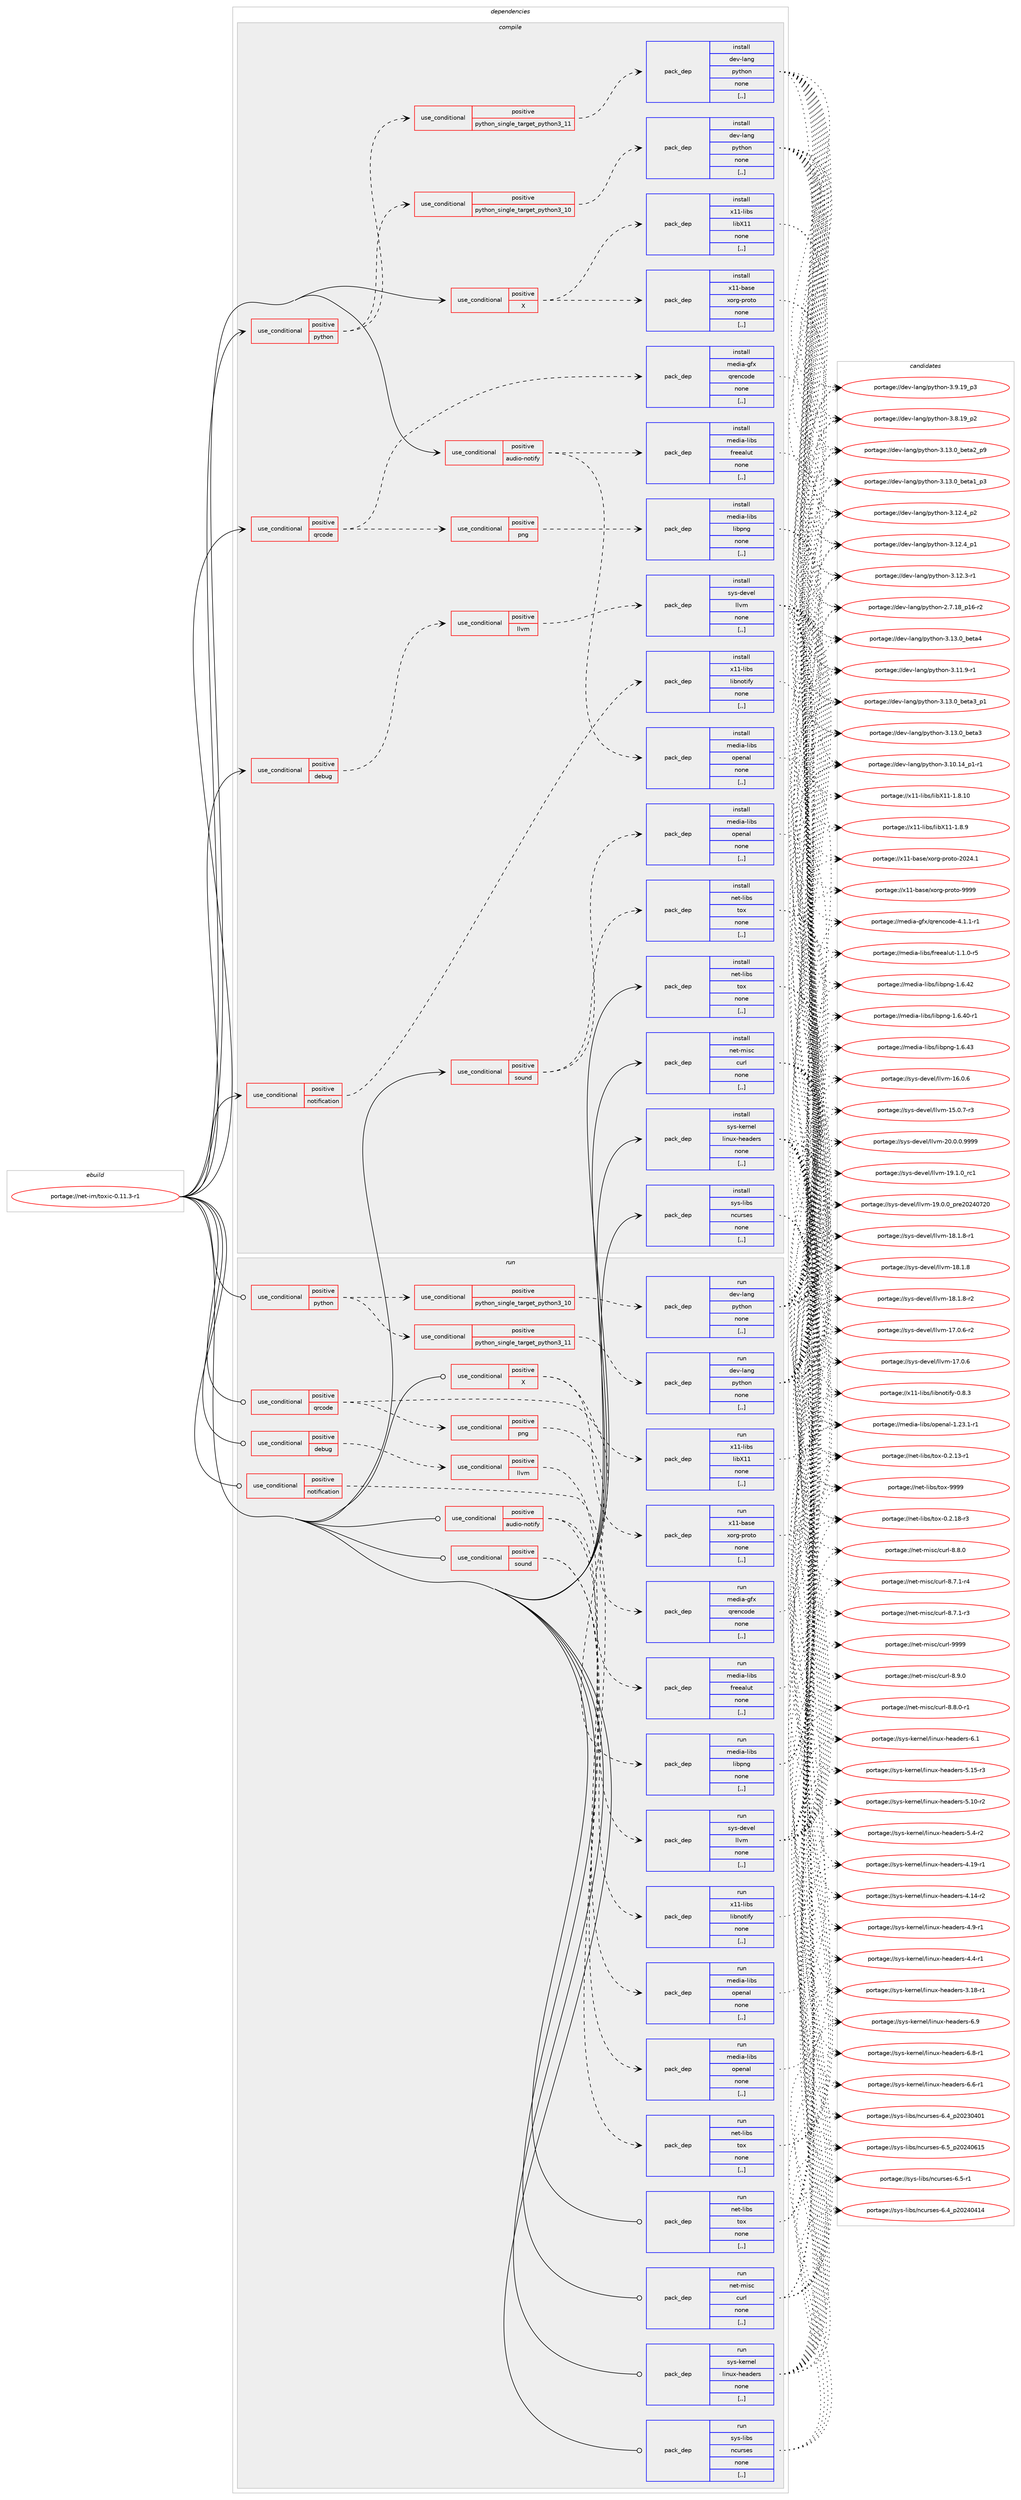 digraph prolog {

# *************
# Graph options
# *************

newrank=true;
concentrate=true;
compound=true;
graph [rankdir=LR,fontname=Helvetica,fontsize=10,ranksep=1.5];#, ranksep=2.5, nodesep=0.2];
edge  [arrowhead=vee];
node  [fontname=Helvetica,fontsize=10];

# **********
# The ebuild
# **********

subgraph cluster_leftcol {
color=gray;
label=<<i>ebuild</i>>;
id [label="portage://net-im/toxic-0.11.3-r1", color=red, width=4, href="../net-im/toxic-0.11.3-r1.svg"];
}

# ****************
# The dependencies
# ****************

subgraph cluster_midcol {
color=gray;
label=<<i>dependencies</i>>;
subgraph cluster_compile {
fillcolor="#eeeeee";
style=filled;
label=<<i>compile</i>>;
subgraph cond92092 {
dependency354361 [label=<<TABLE BORDER="0" CELLBORDER="1" CELLSPACING="0" CELLPADDING="4"><TR><TD ROWSPAN="3" CELLPADDING="10">use_conditional</TD></TR><TR><TD>positive</TD></TR><TR><TD>X</TD></TR></TABLE>>, shape=none, color=red];
subgraph pack259656 {
dependency354362 [label=<<TABLE BORDER="0" CELLBORDER="1" CELLSPACING="0" CELLPADDING="4" WIDTH="220"><TR><TD ROWSPAN="6" CELLPADDING="30">pack_dep</TD></TR><TR><TD WIDTH="110">install</TD></TR><TR><TD>x11-base</TD></TR><TR><TD>xorg-proto</TD></TR><TR><TD>none</TD></TR><TR><TD>[,,]</TD></TR></TABLE>>, shape=none, color=blue];
}
dependency354361:e -> dependency354362:w [weight=20,style="dashed",arrowhead="vee"];
subgraph pack259657 {
dependency354363 [label=<<TABLE BORDER="0" CELLBORDER="1" CELLSPACING="0" CELLPADDING="4" WIDTH="220"><TR><TD ROWSPAN="6" CELLPADDING="30">pack_dep</TD></TR><TR><TD WIDTH="110">install</TD></TR><TR><TD>x11-libs</TD></TR><TR><TD>libX11</TD></TR><TR><TD>none</TD></TR><TR><TD>[,,]</TD></TR></TABLE>>, shape=none, color=blue];
}
dependency354361:e -> dependency354363:w [weight=20,style="dashed",arrowhead="vee"];
}
id:e -> dependency354361:w [weight=20,style="solid",arrowhead="vee"];
subgraph cond92093 {
dependency354364 [label=<<TABLE BORDER="0" CELLBORDER="1" CELLSPACING="0" CELLPADDING="4"><TR><TD ROWSPAN="3" CELLPADDING="10">use_conditional</TD></TR><TR><TD>positive</TD></TR><TR><TD>audio-notify</TD></TR></TABLE>>, shape=none, color=red];
subgraph pack259658 {
dependency354365 [label=<<TABLE BORDER="0" CELLBORDER="1" CELLSPACING="0" CELLPADDING="4" WIDTH="220"><TR><TD ROWSPAN="6" CELLPADDING="30">pack_dep</TD></TR><TR><TD WIDTH="110">install</TD></TR><TR><TD>media-libs</TD></TR><TR><TD>freealut</TD></TR><TR><TD>none</TD></TR><TR><TD>[,,]</TD></TR></TABLE>>, shape=none, color=blue];
}
dependency354364:e -> dependency354365:w [weight=20,style="dashed",arrowhead="vee"];
subgraph pack259659 {
dependency354366 [label=<<TABLE BORDER="0" CELLBORDER="1" CELLSPACING="0" CELLPADDING="4" WIDTH="220"><TR><TD ROWSPAN="6" CELLPADDING="30">pack_dep</TD></TR><TR><TD WIDTH="110">install</TD></TR><TR><TD>media-libs</TD></TR><TR><TD>openal</TD></TR><TR><TD>none</TD></TR><TR><TD>[,,]</TD></TR></TABLE>>, shape=none, color=blue];
}
dependency354364:e -> dependency354366:w [weight=20,style="dashed",arrowhead="vee"];
}
id:e -> dependency354364:w [weight=20,style="solid",arrowhead="vee"];
subgraph cond92094 {
dependency354367 [label=<<TABLE BORDER="0" CELLBORDER="1" CELLSPACING="0" CELLPADDING="4"><TR><TD ROWSPAN="3" CELLPADDING="10">use_conditional</TD></TR><TR><TD>positive</TD></TR><TR><TD>debug</TD></TR></TABLE>>, shape=none, color=red];
subgraph cond92095 {
dependency354368 [label=<<TABLE BORDER="0" CELLBORDER="1" CELLSPACING="0" CELLPADDING="4"><TR><TD ROWSPAN="3" CELLPADDING="10">use_conditional</TD></TR><TR><TD>positive</TD></TR><TR><TD>llvm</TD></TR></TABLE>>, shape=none, color=red];
subgraph pack259660 {
dependency354369 [label=<<TABLE BORDER="0" CELLBORDER="1" CELLSPACING="0" CELLPADDING="4" WIDTH="220"><TR><TD ROWSPAN="6" CELLPADDING="30">pack_dep</TD></TR><TR><TD WIDTH="110">install</TD></TR><TR><TD>sys-devel</TD></TR><TR><TD>llvm</TD></TR><TR><TD>none</TD></TR><TR><TD>[,,]</TD></TR></TABLE>>, shape=none, color=blue];
}
dependency354368:e -> dependency354369:w [weight=20,style="dashed",arrowhead="vee"];
}
dependency354367:e -> dependency354368:w [weight=20,style="dashed",arrowhead="vee"];
}
id:e -> dependency354367:w [weight=20,style="solid",arrowhead="vee"];
subgraph cond92096 {
dependency354370 [label=<<TABLE BORDER="0" CELLBORDER="1" CELLSPACING="0" CELLPADDING="4"><TR><TD ROWSPAN="3" CELLPADDING="10">use_conditional</TD></TR><TR><TD>positive</TD></TR><TR><TD>notification</TD></TR></TABLE>>, shape=none, color=red];
subgraph pack259661 {
dependency354371 [label=<<TABLE BORDER="0" CELLBORDER="1" CELLSPACING="0" CELLPADDING="4" WIDTH="220"><TR><TD ROWSPAN="6" CELLPADDING="30">pack_dep</TD></TR><TR><TD WIDTH="110">install</TD></TR><TR><TD>x11-libs</TD></TR><TR><TD>libnotify</TD></TR><TR><TD>none</TD></TR><TR><TD>[,,]</TD></TR></TABLE>>, shape=none, color=blue];
}
dependency354370:e -> dependency354371:w [weight=20,style="dashed",arrowhead="vee"];
}
id:e -> dependency354370:w [weight=20,style="solid",arrowhead="vee"];
subgraph cond92097 {
dependency354372 [label=<<TABLE BORDER="0" CELLBORDER="1" CELLSPACING="0" CELLPADDING="4"><TR><TD ROWSPAN="3" CELLPADDING="10">use_conditional</TD></TR><TR><TD>positive</TD></TR><TR><TD>python</TD></TR></TABLE>>, shape=none, color=red];
subgraph cond92098 {
dependency354373 [label=<<TABLE BORDER="0" CELLBORDER="1" CELLSPACING="0" CELLPADDING="4"><TR><TD ROWSPAN="3" CELLPADDING="10">use_conditional</TD></TR><TR><TD>positive</TD></TR><TR><TD>python_single_target_python3_10</TD></TR></TABLE>>, shape=none, color=red];
subgraph pack259662 {
dependency354374 [label=<<TABLE BORDER="0" CELLBORDER="1" CELLSPACING="0" CELLPADDING="4" WIDTH="220"><TR><TD ROWSPAN="6" CELLPADDING="30">pack_dep</TD></TR><TR><TD WIDTH="110">install</TD></TR><TR><TD>dev-lang</TD></TR><TR><TD>python</TD></TR><TR><TD>none</TD></TR><TR><TD>[,,]</TD></TR></TABLE>>, shape=none, color=blue];
}
dependency354373:e -> dependency354374:w [weight=20,style="dashed",arrowhead="vee"];
}
dependency354372:e -> dependency354373:w [weight=20,style="dashed",arrowhead="vee"];
subgraph cond92099 {
dependency354375 [label=<<TABLE BORDER="0" CELLBORDER="1" CELLSPACING="0" CELLPADDING="4"><TR><TD ROWSPAN="3" CELLPADDING="10">use_conditional</TD></TR><TR><TD>positive</TD></TR><TR><TD>python_single_target_python3_11</TD></TR></TABLE>>, shape=none, color=red];
subgraph pack259663 {
dependency354376 [label=<<TABLE BORDER="0" CELLBORDER="1" CELLSPACING="0" CELLPADDING="4" WIDTH="220"><TR><TD ROWSPAN="6" CELLPADDING="30">pack_dep</TD></TR><TR><TD WIDTH="110">install</TD></TR><TR><TD>dev-lang</TD></TR><TR><TD>python</TD></TR><TR><TD>none</TD></TR><TR><TD>[,,]</TD></TR></TABLE>>, shape=none, color=blue];
}
dependency354375:e -> dependency354376:w [weight=20,style="dashed",arrowhead="vee"];
}
dependency354372:e -> dependency354375:w [weight=20,style="dashed",arrowhead="vee"];
}
id:e -> dependency354372:w [weight=20,style="solid",arrowhead="vee"];
subgraph cond92100 {
dependency354377 [label=<<TABLE BORDER="0" CELLBORDER="1" CELLSPACING="0" CELLPADDING="4"><TR><TD ROWSPAN="3" CELLPADDING="10">use_conditional</TD></TR><TR><TD>positive</TD></TR><TR><TD>qrcode</TD></TR></TABLE>>, shape=none, color=red];
subgraph pack259664 {
dependency354378 [label=<<TABLE BORDER="0" CELLBORDER="1" CELLSPACING="0" CELLPADDING="4" WIDTH="220"><TR><TD ROWSPAN="6" CELLPADDING="30">pack_dep</TD></TR><TR><TD WIDTH="110">install</TD></TR><TR><TD>media-gfx</TD></TR><TR><TD>qrencode</TD></TR><TR><TD>none</TD></TR><TR><TD>[,,]</TD></TR></TABLE>>, shape=none, color=blue];
}
dependency354377:e -> dependency354378:w [weight=20,style="dashed",arrowhead="vee"];
subgraph cond92101 {
dependency354379 [label=<<TABLE BORDER="0" CELLBORDER="1" CELLSPACING="0" CELLPADDING="4"><TR><TD ROWSPAN="3" CELLPADDING="10">use_conditional</TD></TR><TR><TD>positive</TD></TR><TR><TD>png</TD></TR></TABLE>>, shape=none, color=red];
subgraph pack259665 {
dependency354380 [label=<<TABLE BORDER="0" CELLBORDER="1" CELLSPACING="0" CELLPADDING="4" WIDTH="220"><TR><TD ROWSPAN="6" CELLPADDING="30">pack_dep</TD></TR><TR><TD WIDTH="110">install</TD></TR><TR><TD>media-libs</TD></TR><TR><TD>libpng</TD></TR><TR><TD>none</TD></TR><TR><TD>[,,]</TD></TR></TABLE>>, shape=none, color=blue];
}
dependency354379:e -> dependency354380:w [weight=20,style="dashed",arrowhead="vee"];
}
dependency354377:e -> dependency354379:w [weight=20,style="dashed",arrowhead="vee"];
}
id:e -> dependency354377:w [weight=20,style="solid",arrowhead="vee"];
subgraph cond92102 {
dependency354381 [label=<<TABLE BORDER="0" CELLBORDER="1" CELLSPACING="0" CELLPADDING="4"><TR><TD ROWSPAN="3" CELLPADDING="10">use_conditional</TD></TR><TR><TD>positive</TD></TR><TR><TD>sound</TD></TR></TABLE>>, shape=none, color=red];
subgraph pack259666 {
dependency354382 [label=<<TABLE BORDER="0" CELLBORDER="1" CELLSPACING="0" CELLPADDING="4" WIDTH="220"><TR><TD ROWSPAN="6" CELLPADDING="30">pack_dep</TD></TR><TR><TD WIDTH="110">install</TD></TR><TR><TD>media-libs</TD></TR><TR><TD>openal</TD></TR><TR><TD>none</TD></TR><TR><TD>[,,]</TD></TR></TABLE>>, shape=none, color=blue];
}
dependency354381:e -> dependency354382:w [weight=20,style="dashed",arrowhead="vee"];
subgraph pack259667 {
dependency354383 [label=<<TABLE BORDER="0" CELLBORDER="1" CELLSPACING="0" CELLPADDING="4" WIDTH="220"><TR><TD ROWSPAN="6" CELLPADDING="30">pack_dep</TD></TR><TR><TD WIDTH="110">install</TD></TR><TR><TD>net-libs</TD></TR><TR><TD>tox</TD></TR><TR><TD>none</TD></TR><TR><TD>[,,]</TD></TR></TABLE>>, shape=none, color=blue];
}
dependency354381:e -> dependency354383:w [weight=20,style="dashed",arrowhead="vee"];
}
id:e -> dependency354381:w [weight=20,style="solid",arrowhead="vee"];
subgraph pack259668 {
dependency354384 [label=<<TABLE BORDER="0" CELLBORDER="1" CELLSPACING="0" CELLPADDING="4" WIDTH="220"><TR><TD ROWSPAN="6" CELLPADDING="30">pack_dep</TD></TR><TR><TD WIDTH="110">install</TD></TR><TR><TD>net-libs</TD></TR><TR><TD>tox</TD></TR><TR><TD>none</TD></TR><TR><TD>[,,]</TD></TR></TABLE>>, shape=none, color=blue];
}
id:e -> dependency354384:w [weight=20,style="solid",arrowhead="vee"];
subgraph pack259669 {
dependency354385 [label=<<TABLE BORDER="0" CELLBORDER="1" CELLSPACING="0" CELLPADDING="4" WIDTH="220"><TR><TD ROWSPAN="6" CELLPADDING="30">pack_dep</TD></TR><TR><TD WIDTH="110">install</TD></TR><TR><TD>net-misc</TD></TR><TR><TD>curl</TD></TR><TR><TD>none</TD></TR><TR><TD>[,,]</TD></TR></TABLE>>, shape=none, color=blue];
}
id:e -> dependency354385:w [weight=20,style="solid",arrowhead="vee"];
subgraph pack259670 {
dependency354386 [label=<<TABLE BORDER="0" CELLBORDER="1" CELLSPACING="0" CELLPADDING="4" WIDTH="220"><TR><TD ROWSPAN="6" CELLPADDING="30">pack_dep</TD></TR><TR><TD WIDTH="110">install</TD></TR><TR><TD>sys-kernel</TD></TR><TR><TD>linux-headers</TD></TR><TR><TD>none</TD></TR><TR><TD>[,,]</TD></TR></TABLE>>, shape=none, color=blue];
}
id:e -> dependency354386:w [weight=20,style="solid",arrowhead="vee"];
subgraph pack259671 {
dependency354387 [label=<<TABLE BORDER="0" CELLBORDER="1" CELLSPACING="0" CELLPADDING="4" WIDTH="220"><TR><TD ROWSPAN="6" CELLPADDING="30">pack_dep</TD></TR><TR><TD WIDTH="110">install</TD></TR><TR><TD>sys-libs</TD></TR><TR><TD>ncurses</TD></TR><TR><TD>none</TD></TR><TR><TD>[,,]</TD></TR></TABLE>>, shape=none, color=blue];
}
id:e -> dependency354387:w [weight=20,style="solid",arrowhead="vee"];
}
subgraph cluster_compileandrun {
fillcolor="#eeeeee";
style=filled;
label=<<i>compile and run</i>>;
}
subgraph cluster_run {
fillcolor="#eeeeee";
style=filled;
label=<<i>run</i>>;
subgraph cond92103 {
dependency354388 [label=<<TABLE BORDER="0" CELLBORDER="1" CELLSPACING="0" CELLPADDING="4"><TR><TD ROWSPAN="3" CELLPADDING="10">use_conditional</TD></TR><TR><TD>positive</TD></TR><TR><TD>X</TD></TR></TABLE>>, shape=none, color=red];
subgraph pack259672 {
dependency354389 [label=<<TABLE BORDER="0" CELLBORDER="1" CELLSPACING="0" CELLPADDING="4" WIDTH="220"><TR><TD ROWSPAN="6" CELLPADDING="30">pack_dep</TD></TR><TR><TD WIDTH="110">run</TD></TR><TR><TD>x11-base</TD></TR><TR><TD>xorg-proto</TD></TR><TR><TD>none</TD></TR><TR><TD>[,,]</TD></TR></TABLE>>, shape=none, color=blue];
}
dependency354388:e -> dependency354389:w [weight=20,style="dashed",arrowhead="vee"];
subgraph pack259673 {
dependency354390 [label=<<TABLE BORDER="0" CELLBORDER="1" CELLSPACING="0" CELLPADDING="4" WIDTH="220"><TR><TD ROWSPAN="6" CELLPADDING="30">pack_dep</TD></TR><TR><TD WIDTH="110">run</TD></TR><TR><TD>x11-libs</TD></TR><TR><TD>libX11</TD></TR><TR><TD>none</TD></TR><TR><TD>[,,]</TD></TR></TABLE>>, shape=none, color=blue];
}
dependency354388:e -> dependency354390:w [weight=20,style="dashed",arrowhead="vee"];
}
id:e -> dependency354388:w [weight=20,style="solid",arrowhead="odot"];
subgraph cond92104 {
dependency354391 [label=<<TABLE BORDER="0" CELLBORDER="1" CELLSPACING="0" CELLPADDING="4"><TR><TD ROWSPAN="3" CELLPADDING="10">use_conditional</TD></TR><TR><TD>positive</TD></TR><TR><TD>audio-notify</TD></TR></TABLE>>, shape=none, color=red];
subgraph pack259674 {
dependency354392 [label=<<TABLE BORDER="0" CELLBORDER="1" CELLSPACING="0" CELLPADDING="4" WIDTH="220"><TR><TD ROWSPAN="6" CELLPADDING="30">pack_dep</TD></TR><TR><TD WIDTH="110">run</TD></TR><TR><TD>media-libs</TD></TR><TR><TD>freealut</TD></TR><TR><TD>none</TD></TR><TR><TD>[,,]</TD></TR></TABLE>>, shape=none, color=blue];
}
dependency354391:e -> dependency354392:w [weight=20,style="dashed",arrowhead="vee"];
subgraph pack259675 {
dependency354393 [label=<<TABLE BORDER="0" CELLBORDER="1" CELLSPACING="0" CELLPADDING="4" WIDTH="220"><TR><TD ROWSPAN="6" CELLPADDING="30">pack_dep</TD></TR><TR><TD WIDTH="110">run</TD></TR><TR><TD>media-libs</TD></TR><TR><TD>openal</TD></TR><TR><TD>none</TD></TR><TR><TD>[,,]</TD></TR></TABLE>>, shape=none, color=blue];
}
dependency354391:e -> dependency354393:w [weight=20,style="dashed",arrowhead="vee"];
}
id:e -> dependency354391:w [weight=20,style="solid",arrowhead="odot"];
subgraph cond92105 {
dependency354394 [label=<<TABLE BORDER="0" CELLBORDER="1" CELLSPACING="0" CELLPADDING="4"><TR><TD ROWSPAN="3" CELLPADDING="10">use_conditional</TD></TR><TR><TD>positive</TD></TR><TR><TD>debug</TD></TR></TABLE>>, shape=none, color=red];
subgraph cond92106 {
dependency354395 [label=<<TABLE BORDER="0" CELLBORDER="1" CELLSPACING="0" CELLPADDING="4"><TR><TD ROWSPAN="3" CELLPADDING="10">use_conditional</TD></TR><TR><TD>positive</TD></TR><TR><TD>llvm</TD></TR></TABLE>>, shape=none, color=red];
subgraph pack259676 {
dependency354396 [label=<<TABLE BORDER="0" CELLBORDER="1" CELLSPACING="0" CELLPADDING="4" WIDTH="220"><TR><TD ROWSPAN="6" CELLPADDING="30">pack_dep</TD></TR><TR><TD WIDTH="110">run</TD></TR><TR><TD>sys-devel</TD></TR><TR><TD>llvm</TD></TR><TR><TD>none</TD></TR><TR><TD>[,,]</TD></TR></TABLE>>, shape=none, color=blue];
}
dependency354395:e -> dependency354396:w [weight=20,style="dashed",arrowhead="vee"];
}
dependency354394:e -> dependency354395:w [weight=20,style="dashed",arrowhead="vee"];
}
id:e -> dependency354394:w [weight=20,style="solid",arrowhead="odot"];
subgraph cond92107 {
dependency354397 [label=<<TABLE BORDER="0" CELLBORDER="1" CELLSPACING="0" CELLPADDING="4"><TR><TD ROWSPAN="3" CELLPADDING="10">use_conditional</TD></TR><TR><TD>positive</TD></TR><TR><TD>notification</TD></TR></TABLE>>, shape=none, color=red];
subgraph pack259677 {
dependency354398 [label=<<TABLE BORDER="0" CELLBORDER="1" CELLSPACING="0" CELLPADDING="4" WIDTH="220"><TR><TD ROWSPAN="6" CELLPADDING="30">pack_dep</TD></TR><TR><TD WIDTH="110">run</TD></TR><TR><TD>x11-libs</TD></TR><TR><TD>libnotify</TD></TR><TR><TD>none</TD></TR><TR><TD>[,,]</TD></TR></TABLE>>, shape=none, color=blue];
}
dependency354397:e -> dependency354398:w [weight=20,style="dashed",arrowhead="vee"];
}
id:e -> dependency354397:w [weight=20,style="solid",arrowhead="odot"];
subgraph cond92108 {
dependency354399 [label=<<TABLE BORDER="0" CELLBORDER="1" CELLSPACING="0" CELLPADDING="4"><TR><TD ROWSPAN="3" CELLPADDING="10">use_conditional</TD></TR><TR><TD>positive</TD></TR><TR><TD>python</TD></TR></TABLE>>, shape=none, color=red];
subgraph cond92109 {
dependency354400 [label=<<TABLE BORDER="0" CELLBORDER="1" CELLSPACING="0" CELLPADDING="4"><TR><TD ROWSPAN="3" CELLPADDING="10">use_conditional</TD></TR><TR><TD>positive</TD></TR><TR><TD>python_single_target_python3_10</TD></TR></TABLE>>, shape=none, color=red];
subgraph pack259678 {
dependency354401 [label=<<TABLE BORDER="0" CELLBORDER="1" CELLSPACING="0" CELLPADDING="4" WIDTH="220"><TR><TD ROWSPAN="6" CELLPADDING="30">pack_dep</TD></TR><TR><TD WIDTH="110">run</TD></TR><TR><TD>dev-lang</TD></TR><TR><TD>python</TD></TR><TR><TD>none</TD></TR><TR><TD>[,,]</TD></TR></TABLE>>, shape=none, color=blue];
}
dependency354400:e -> dependency354401:w [weight=20,style="dashed",arrowhead="vee"];
}
dependency354399:e -> dependency354400:w [weight=20,style="dashed",arrowhead="vee"];
subgraph cond92110 {
dependency354402 [label=<<TABLE BORDER="0" CELLBORDER="1" CELLSPACING="0" CELLPADDING="4"><TR><TD ROWSPAN="3" CELLPADDING="10">use_conditional</TD></TR><TR><TD>positive</TD></TR><TR><TD>python_single_target_python3_11</TD></TR></TABLE>>, shape=none, color=red];
subgraph pack259679 {
dependency354403 [label=<<TABLE BORDER="0" CELLBORDER="1" CELLSPACING="0" CELLPADDING="4" WIDTH="220"><TR><TD ROWSPAN="6" CELLPADDING="30">pack_dep</TD></TR><TR><TD WIDTH="110">run</TD></TR><TR><TD>dev-lang</TD></TR><TR><TD>python</TD></TR><TR><TD>none</TD></TR><TR><TD>[,,]</TD></TR></TABLE>>, shape=none, color=blue];
}
dependency354402:e -> dependency354403:w [weight=20,style="dashed",arrowhead="vee"];
}
dependency354399:e -> dependency354402:w [weight=20,style="dashed",arrowhead="vee"];
}
id:e -> dependency354399:w [weight=20,style="solid",arrowhead="odot"];
subgraph cond92111 {
dependency354404 [label=<<TABLE BORDER="0" CELLBORDER="1" CELLSPACING="0" CELLPADDING="4"><TR><TD ROWSPAN="3" CELLPADDING="10">use_conditional</TD></TR><TR><TD>positive</TD></TR><TR><TD>qrcode</TD></TR></TABLE>>, shape=none, color=red];
subgraph pack259680 {
dependency354405 [label=<<TABLE BORDER="0" CELLBORDER="1" CELLSPACING="0" CELLPADDING="4" WIDTH="220"><TR><TD ROWSPAN="6" CELLPADDING="30">pack_dep</TD></TR><TR><TD WIDTH="110">run</TD></TR><TR><TD>media-gfx</TD></TR><TR><TD>qrencode</TD></TR><TR><TD>none</TD></TR><TR><TD>[,,]</TD></TR></TABLE>>, shape=none, color=blue];
}
dependency354404:e -> dependency354405:w [weight=20,style="dashed",arrowhead="vee"];
subgraph cond92112 {
dependency354406 [label=<<TABLE BORDER="0" CELLBORDER="1" CELLSPACING="0" CELLPADDING="4"><TR><TD ROWSPAN="3" CELLPADDING="10">use_conditional</TD></TR><TR><TD>positive</TD></TR><TR><TD>png</TD></TR></TABLE>>, shape=none, color=red];
subgraph pack259681 {
dependency354407 [label=<<TABLE BORDER="0" CELLBORDER="1" CELLSPACING="0" CELLPADDING="4" WIDTH="220"><TR><TD ROWSPAN="6" CELLPADDING="30">pack_dep</TD></TR><TR><TD WIDTH="110">run</TD></TR><TR><TD>media-libs</TD></TR><TR><TD>libpng</TD></TR><TR><TD>none</TD></TR><TR><TD>[,,]</TD></TR></TABLE>>, shape=none, color=blue];
}
dependency354406:e -> dependency354407:w [weight=20,style="dashed",arrowhead="vee"];
}
dependency354404:e -> dependency354406:w [weight=20,style="dashed",arrowhead="vee"];
}
id:e -> dependency354404:w [weight=20,style="solid",arrowhead="odot"];
subgraph cond92113 {
dependency354408 [label=<<TABLE BORDER="0" CELLBORDER="1" CELLSPACING="0" CELLPADDING="4"><TR><TD ROWSPAN="3" CELLPADDING="10">use_conditional</TD></TR><TR><TD>positive</TD></TR><TR><TD>sound</TD></TR></TABLE>>, shape=none, color=red];
subgraph pack259682 {
dependency354409 [label=<<TABLE BORDER="0" CELLBORDER="1" CELLSPACING="0" CELLPADDING="4" WIDTH="220"><TR><TD ROWSPAN="6" CELLPADDING="30">pack_dep</TD></TR><TR><TD WIDTH="110">run</TD></TR><TR><TD>media-libs</TD></TR><TR><TD>openal</TD></TR><TR><TD>none</TD></TR><TR><TD>[,,]</TD></TR></TABLE>>, shape=none, color=blue];
}
dependency354408:e -> dependency354409:w [weight=20,style="dashed",arrowhead="vee"];
subgraph pack259683 {
dependency354410 [label=<<TABLE BORDER="0" CELLBORDER="1" CELLSPACING="0" CELLPADDING="4" WIDTH="220"><TR><TD ROWSPAN="6" CELLPADDING="30">pack_dep</TD></TR><TR><TD WIDTH="110">run</TD></TR><TR><TD>net-libs</TD></TR><TR><TD>tox</TD></TR><TR><TD>none</TD></TR><TR><TD>[,,]</TD></TR></TABLE>>, shape=none, color=blue];
}
dependency354408:e -> dependency354410:w [weight=20,style="dashed",arrowhead="vee"];
}
id:e -> dependency354408:w [weight=20,style="solid",arrowhead="odot"];
subgraph pack259684 {
dependency354411 [label=<<TABLE BORDER="0" CELLBORDER="1" CELLSPACING="0" CELLPADDING="4" WIDTH="220"><TR><TD ROWSPAN="6" CELLPADDING="30">pack_dep</TD></TR><TR><TD WIDTH="110">run</TD></TR><TR><TD>net-libs</TD></TR><TR><TD>tox</TD></TR><TR><TD>none</TD></TR><TR><TD>[,,]</TD></TR></TABLE>>, shape=none, color=blue];
}
id:e -> dependency354411:w [weight=20,style="solid",arrowhead="odot"];
subgraph pack259685 {
dependency354412 [label=<<TABLE BORDER="0" CELLBORDER="1" CELLSPACING="0" CELLPADDING="4" WIDTH="220"><TR><TD ROWSPAN="6" CELLPADDING="30">pack_dep</TD></TR><TR><TD WIDTH="110">run</TD></TR><TR><TD>net-misc</TD></TR><TR><TD>curl</TD></TR><TR><TD>none</TD></TR><TR><TD>[,,]</TD></TR></TABLE>>, shape=none, color=blue];
}
id:e -> dependency354412:w [weight=20,style="solid",arrowhead="odot"];
subgraph pack259686 {
dependency354413 [label=<<TABLE BORDER="0" CELLBORDER="1" CELLSPACING="0" CELLPADDING="4" WIDTH="220"><TR><TD ROWSPAN="6" CELLPADDING="30">pack_dep</TD></TR><TR><TD WIDTH="110">run</TD></TR><TR><TD>sys-kernel</TD></TR><TR><TD>linux-headers</TD></TR><TR><TD>none</TD></TR><TR><TD>[,,]</TD></TR></TABLE>>, shape=none, color=blue];
}
id:e -> dependency354413:w [weight=20,style="solid",arrowhead="odot"];
subgraph pack259687 {
dependency354414 [label=<<TABLE BORDER="0" CELLBORDER="1" CELLSPACING="0" CELLPADDING="4" WIDTH="220"><TR><TD ROWSPAN="6" CELLPADDING="30">pack_dep</TD></TR><TR><TD WIDTH="110">run</TD></TR><TR><TD>sys-libs</TD></TR><TR><TD>ncurses</TD></TR><TR><TD>none</TD></TR><TR><TD>[,,]</TD></TR></TABLE>>, shape=none, color=blue];
}
id:e -> dependency354414:w [weight=20,style="solid",arrowhead="odot"];
}
}

# **************
# The candidates
# **************

subgraph cluster_choices {
rank=same;
color=gray;
label=<<i>candidates</i>>;

subgraph choice259656 {
color=black;
nodesep=1;
choice120494945989711510147120111114103451121141111161114557575757 [label="portage://x11-base/xorg-proto-9999", color=red, width=4,href="../x11-base/xorg-proto-9999.svg"];
choice1204949459897115101471201111141034511211411111611145504850524649 [label="portage://x11-base/xorg-proto-2024.1", color=red, width=4,href="../x11-base/xorg-proto-2024.1.svg"];
dependency354362:e -> choice120494945989711510147120111114103451121141111161114557575757:w [style=dotted,weight="100"];
dependency354362:e -> choice1204949459897115101471201111141034511211411111611145504850524649:w [style=dotted,weight="100"];
}
subgraph choice259657 {
color=black;
nodesep=1;
choice12049494510810598115471081059888494945494656464948 [label="portage://x11-libs/libX11-1.8.10", color=red, width=4,href="../x11-libs/libX11-1.8.10.svg"];
choice120494945108105981154710810598884949454946564657 [label="portage://x11-libs/libX11-1.8.9", color=red, width=4,href="../x11-libs/libX11-1.8.9.svg"];
dependency354363:e -> choice12049494510810598115471081059888494945494656464948:w [style=dotted,weight="100"];
dependency354363:e -> choice120494945108105981154710810598884949454946564657:w [style=dotted,weight="100"];
}
subgraph choice259658 {
color=black;
nodesep=1;
choice10910110010597451081059811547102114101101971081171164549464946484511453 [label="portage://media-libs/freealut-1.1.0-r5", color=red, width=4,href="../media-libs/freealut-1.1.0-r5.svg"];
dependency354365:e -> choice10910110010597451081059811547102114101101971081171164549464946484511453:w [style=dotted,weight="100"];
}
subgraph choice259659 {
color=black;
nodesep=1;
choice1091011001059745108105981154711111210111097108454946505146494511449 [label="portage://media-libs/openal-1.23.1-r1", color=red, width=4,href="../media-libs/openal-1.23.1-r1.svg"];
dependency354366:e -> choice1091011001059745108105981154711111210111097108454946505146494511449:w [style=dotted,weight="100"];
}
subgraph choice259660 {
color=black;
nodesep=1;
choice1151211154510010111810110847108108118109455048464846484657575757 [label="portage://sys-devel/llvm-20.0.0.9999", color=red, width=4,href="../sys-devel/llvm-20.0.0.9999.svg"];
choice115121115451001011181011084710810811810945495746494648951149949 [label="portage://sys-devel/llvm-19.1.0_rc1", color=red, width=4,href="../sys-devel/llvm-19.1.0_rc1.svg"];
choice115121115451001011181011084710810811810945495746484648951121141015048505248555048 [label="portage://sys-devel/llvm-19.0.0_pre20240720", color=red, width=4,href="../sys-devel/llvm-19.0.0_pre20240720.svg"];
choice1151211154510010111810110847108108118109454956464946564511450 [label="portage://sys-devel/llvm-18.1.8-r2", color=red, width=4,href="../sys-devel/llvm-18.1.8-r2.svg"];
choice1151211154510010111810110847108108118109454956464946564511449 [label="portage://sys-devel/llvm-18.1.8-r1", color=red, width=4,href="../sys-devel/llvm-18.1.8-r1.svg"];
choice115121115451001011181011084710810811810945495646494656 [label="portage://sys-devel/llvm-18.1.8", color=red, width=4,href="../sys-devel/llvm-18.1.8.svg"];
choice1151211154510010111810110847108108118109454955464846544511450 [label="portage://sys-devel/llvm-17.0.6-r2", color=red, width=4,href="../sys-devel/llvm-17.0.6-r2.svg"];
choice115121115451001011181011084710810811810945495546484654 [label="portage://sys-devel/llvm-17.0.6", color=red, width=4,href="../sys-devel/llvm-17.0.6.svg"];
choice115121115451001011181011084710810811810945495446484654 [label="portage://sys-devel/llvm-16.0.6", color=red, width=4,href="../sys-devel/llvm-16.0.6.svg"];
choice1151211154510010111810110847108108118109454953464846554511451 [label="portage://sys-devel/llvm-15.0.7-r3", color=red, width=4,href="../sys-devel/llvm-15.0.7-r3.svg"];
dependency354369:e -> choice1151211154510010111810110847108108118109455048464846484657575757:w [style=dotted,weight="100"];
dependency354369:e -> choice115121115451001011181011084710810811810945495746494648951149949:w [style=dotted,weight="100"];
dependency354369:e -> choice115121115451001011181011084710810811810945495746484648951121141015048505248555048:w [style=dotted,weight="100"];
dependency354369:e -> choice1151211154510010111810110847108108118109454956464946564511450:w [style=dotted,weight="100"];
dependency354369:e -> choice1151211154510010111810110847108108118109454956464946564511449:w [style=dotted,weight="100"];
dependency354369:e -> choice115121115451001011181011084710810811810945495646494656:w [style=dotted,weight="100"];
dependency354369:e -> choice1151211154510010111810110847108108118109454955464846544511450:w [style=dotted,weight="100"];
dependency354369:e -> choice115121115451001011181011084710810811810945495546484654:w [style=dotted,weight="100"];
dependency354369:e -> choice115121115451001011181011084710810811810945495446484654:w [style=dotted,weight="100"];
dependency354369:e -> choice1151211154510010111810110847108108118109454953464846554511451:w [style=dotted,weight="100"];
}
subgraph choice259661 {
color=black;
nodesep=1;
choice120494945108105981154710810598110111116105102121454846564651 [label="portage://x11-libs/libnotify-0.8.3", color=red, width=4,href="../x11-libs/libnotify-0.8.3.svg"];
dependency354371:e -> choice120494945108105981154710810598110111116105102121454846564651:w [style=dotted,weight="100"];
}
subgraph choice259662 {
color=black;
nodesep=1;
choice1001011184510897110103471121211161041111104551464951464895981011169752 [label="portage://dev-lang/python-3.13.0_beta4", color=red, width=4,href="../dev-lang/python-3.13.0_beta4.svg"];
choice10010111845108971101034711212111610411111045514649514648959810111697519511249 [label="portage://dev-lang/python-3.13.0_beta3_p1", color=red, width=4,href="../dev-lang/python-3.13.0_beta3_p1.svg"];
choice1001011184510897110103471121211161041111104551464951464895981011169751 [label="portage://dev-lang/python-3.13.0_beta3", color=red, width=4,href="../dev-lang/python-3.13.0_beta3.svg"];
choice10010111845108971101034711212111610411111045514649514648959810111697509511257 [label="portage://dev-lang/python-3.13.0_beta2_p9", color=red, width=4,href="../dev-lang/python-3.13.0_beta2_p9.svg"];
choice10010111845108971101034711212111610411111045514649514648959810111697499511251 [label="portage://dev-lang/python-3.13.0_beta1_p3", color=red, width=4,href="../dev-lang/python-3.13.0_beta1_p3.svg"];
choice100101118451089711010347112121116104111110455146495046529511250 [label="portage://dev-lang/python-3.12.4_p2", color=red, width=4,href="../dev-lang/python-3.12.4_p2.svg"];
choice100101118451089711010347112121116104111110455146495046529511249 [label="portage://dev-lang/python-3.12.4_p1", color=red, width=4,href="../dev-lang/python-3.12.4_p1.svg"];
choice100101118451089711010347112121116104111110455146495046514511449 [label="portage://dev-lang/python-3.12.3-r1", color=red, width=4,href="../dev-lang/python-3.12.3-r1.svg"];
choice100101118451089711010347112121116104111110455146494946574511449 [label="portage://dev-lang/python-3.11.9-r1", color=red, width=4,href="../dev-lang/python-3.11.9-r1.svg"];
choice100101118451089711010347112121116104111110455146494846495295112494511449 [label="portage://dev-lang/python-3.10.14_p1-r1", color=red, width=4,href="../dev-lang/python-3.10.14_p1-r1.svg"];
choice100101118451089711010347112121116104111110455146574649579511251 [label="portage://dev-lang/python-3.9.19_p3", color=red, width=4,href="../dev-lang/python-3.9.19_p3.svg"];
choice100101118451089711010347112121116104111110455146564649579511250 [label="portage://dev-lang/python-3.8.19_p2", color=red, width=4,href="../dev-lang/python-3.8.19_p2.svg"];
choice100101118451089711010347112121116104111110455046554649569511249544511450 [label="portage://dev-lang/python-2.7.18_p16-r2", color=red, width=4,href="../dev-lang/python-2.7.18_p16-r2.svg"];
dependency354374:e -> choice1001011184510897110103471121211161041111104551464951464895981011169752:w [style=dotted,weight="100"];
dependency354374:e -> choice10010111845108971101034711212111610411111045514649514648959810111697519511249:w [style=dotted,weight="100"];
dependency354374:e -> choice1001011184510897110103471121211161041111104551464951464895981011169751:w [style=dotted,weight="100"];
dependency354374:e -> choice10010111845108971101034711212111610411111045514649514648959810111697509511257:w [style=dotted,weight="100"];
dependency354374:e -> choice10010111845108971101034711212111610411111045514649514648959810111697499511251:w [style=dotted,weight="100"];
dependency354374:e -> choice100101118451089711010347112121116104111110455146495046529511250:w [style=dotted,weight="100"];
dependency354374:e -> choice100101118451089711010347112121116104111110455146495046529511249:w [style=dotted,weight="100"];
dependency354374:e -> choice100101118451089711010347112121116104111110455146495046514511449:w [style=dotted,weight="100"];
dependency354374:e -> choice100101118451089711010347112121116104111110455146494946574511449:w [style=dotted,weight="100"];
dependency354374:e -> choice100101118451089711010347112121116104111110455146494846495295112494511449:w [style=dotted,weight="100"];
dependency354374:e -> choice100101118451089711010347112121116104111110455146574649579511251:w [style=dotted,weight="100"];
dependency354374:e -> choice100101118451089711010347112121116104111110455146564649579511250:w [style=dotted,weight="100"];
dependency354374:e -> choice100101118451089711010347112121116104111110455046554649569511249544511450:w [style=dotted,weight="100"];
}
subgraph choice259663 {
color=black;
nodesep=1;
choice1001011184510897110103471121211161041111104551464951464895981011169752 [label="portage://dev-lang/python-3.13.0_beta4", color=red, width=4,href="../dev-lang/python-3.13.0_beta4.svg"];
choice10010111845108971101034711212111610411111045514649514648959810111697519511249 [label="portage://dev-lang/python-3.13.0_beta3_p1", color=red, width=4,href="../dev-lang/python-3.13.0_beta3_p1.svg"];
choice1001011184510897110103471121211161041111104551464951464895981011169751 [label="portage://dev-lang/python-3.13.0_beta3", color=red, width=4,href="../dev-lang/python-3.13.0_beta3.svg"];
choice10010111845108971101034711212111610411111045514649514648959810111697509511257 [label="portage://dev-lang/python-3.13.0_beta2_p9", color=red, width=4,href="../dev-lang/python-3.13.0_beta2_p9.svg"];
choice10010111845108971101034711212111610411111045514649514648959810111697499511251 [label="portage://dev-lang/python-3.13.0_beta1_p3", color=red, width=4,href="../dev-lang/python-3.13.0_beta1_p3.svg"];
choice100101118451089711010347112121116104111110455146495046529511250 [label="portage://dev-lang/python-3.12.4_p2", color=red, width=4,href="../dev-lang/python-3.12.4_p2.svg"];
choice100101118451089711010347112121116104111110455146495046529511249 [label="portage://dev-lang/python-3.12.4_p1", color=red, width=4,href="../dev-lang/python-3.12.4_p1.svg"];
choice100101118451089711010347112121116104111110455146495046514511449 [label="portage://dev-lang/python-3.12.3-r1", color=red, width=4,href="../dev-lang/python-3.12.3-r1.svg"];
choice100101118451089711010347112121116104111110455146494946574511449 [label="portage://dev-lang/python-3.11.9-r1", color=red, width=4,href="../dev-lang/python-3.11.9-r1.svg"];
choice100101118451089711010347112121116104111110455146494846495295112494511449 [label="portage://dev-lang/python-3.10.14_p1-r1", color=red, width=4,href="../dev-lang/python-3.10.14_p1-r1.svg"];
choice100101118451089711010347112121116104111110455146574649579511251 [label="portage://dev-lang/python-3.9.19_p3", color=red, width=4,href="../dev-lang/python-3.9.19_p3.svg"];
choice100101118451089711010347112121116104111110455146564649579511250 [label="portage://dev-lang/python-3.8.19_p2", color=red, width=4,href="../dev-lang/python-3.8.19_p2.svg"];
choice100101118451089711010347112121116104111110455046554649569511249544511450 [label="portage://dev-lang/python-2.7.18_p16-r2", color=red, width=4,href="../dev-lang/python-2.7.18_p16-r2.svg"];
dependency354376:e -> choice1001011184510897110103471121211161041111104551464951464895981011169752:w [style=dotted,weight="100"];
dependency354376:e -> choice10010111845108971101034711212111610411111045514649514648959810111697519511249:w [style=dotted,weight="100"];
dependency354376:e -> choice1001011184510897110103471121211161041111104551464951464895981011169751:w [style=dotted,weight="100"];
dependency354376:e -> choice10010111845108971101034711212111610411111045514649514648959810111697509511257:w [style=dotted,weight="100"];
dependency354376:e -> choice10010111845108971101034711212111610411111045514649514648959810111697499511251:w [style=dotted,weight="100"];
dependency354376:e -> choice100101118451089711010347112121116104111110455146495046529511250:w [style=dotted,weight="100"];
dependency354376:e -> choice100101118451089711010347112121116104111110455146495046529511249:w [style=dotted,weight="100"];
dependency354376:e -> choice100101118451089711010347112121116104111110455146495046514511449:w [style=dotted,weight="100"];
dependency354376:e -> choice100101118451089711010347112121116104111110455146494946574511449:w [style=dotted,weight="100"];
dependency354376:e -> choice100101118451089711010347112121116104111110455146494846495295112494511449:w [style=dotted,weight="100"];
dependency354376:e -> choice100101118451089711010347112121116104111110455146574649579511251:w [style=dotted,weight="100"];
dependency354376:e -> choice100101118451089711010347112121116104111110455146564649579511250:w [style=dotted,weight="100"];
dependency354376:e -> choice100101118451089711010347112121116104111110455046554649569511249544511450:w [style=dotted,weight="100"];
}
subgraph choice259664 {
color=black;
nodesep=1;
choice109101100105974510310212047113114101110991111001014552464946494511449 [label="portage://media-gfx/qrencode-4.1.1-r1", color=red, width=4,href="../media-gfx/qrencode-4.1.1-r1.svg"];
dependency354378:e -> choice109101100105974510310212047113114101110991111001014552464946494511449:w [style=dotted,weight="100"];
}
subgraph choice259665 {
color=black;
nodesep=1;
choice109101100105974510810598115471081059811211010345494654465251 [label="portage://media-libs/libpng-1.6.43", color=red, width=4,href="../media-libs/libpng-1.6.43.svg"];
choice109101100105974510810598115471081059811211010345494654465250 [label="portage://media-libs/libpng-1.6.42", color=red, width=4,href="../media-libs/libpng-1.6.42.svg"];
choice1091011001059745108105981154710810598112110103454946544652484511449 [label="portage://media-libs/libpng-1.6.40-r1", color=red, width=4,href="../media-libs/libpng-1.6.40-r1.svg"];
dependency354380:e -> choice109101100105974510810598115471081059811211010345494654465251:w [style=dotted,weight="100"];
dependency354380:e -> choice109101100105974510810598115471081059811211010345494654465250:w [style=dotted,weight="100"];
dependency354380:e -> choice1091011001059745108105981154710810598112110103454946544652484511449:w [style=dotted,weight="100"];
}
subgraph choice259666 {
color=black;
nodesep=1;
choice1091011001059745108105981154711111210111097108454946505146494511449 [label="portage://media-libs/openal-1.23.1-r1", color=red, width=4,href="../media-libs/openal-1.23.1-r1.svg"];
dependency354382:e -> choice1091011001059745108105981154711111210111097108454946505146494511449:w [style=dotted,weight="100"];
}
subgraph choice259667 {
color=black;
nodesep=1;
choice1101011164510810598115471161111204557575757 [label="portage://net-libs/tox-9999", color=red, width=4,href="../net-libs/tox-9999.svg"];
choice110101116451081059811547116111120454846504649564511451 [label="portage://net-libs/tox-0.2.18-r3", color=red, width=4,href="../net-libs/tox-0.2.18-r3.svg"];
choice110101116451081059811547116111120454846504649514511449 [label="portage://net-libs/tox-0.2.13-r1", color=red, width=4,href="../net-libs/tox-0.2.13-r1.svg"];
dependency354383:e -> choice1101011164510810598115471161111204557575757:w [style=dotted,weight="100"];
dependency354383:e -> choice110101116451081059811547116111120454846504649564511451:w [style=dotted,weight="100"];
dependency354383:e -> choice110101116451081059811547116111120454846504649514511449:w [style=dotted,weight="100"];
}
subgraph choice259668 {
color=black;
nodesep=1;
choice1101011164510810598115471161111204557575757 [label="portage://net-libs/tox-9999", color=red, width=4,href="../net-libs/tox-9999.svg"];
choice110101116451081059811547116111120454846504649564511451 [label="portage://net-libs/tox-0.2.18-r3", color=red, width=4,href="../net-libs/tox-0.2.18-r3.svg"];
choice110101116451081059811547116111120454846504649514511449 [label="portage://net-libs/tox-0.2.13-r1", color=red, width=4,href="../net-libs/tox-0.2.13-r1.svg"];
dependency354384:e -> choice1101011164510810598115471161111204557575757:w [style=dotted,weight="100"];
dependency354384:e -> choice110101116451081059811547116111120454846504649564511451:w [style=dotted,weight="100"];
dependency354384:e -> choice110101116451081059811547116111120454846504649514511449:w [style=dotted,weight="100"];
}
subgraph choice259669 {
color=black;
nodesep=1;
choice110101116451091051159947991171141084557575757 [label="portage://net-misc/curl-9999", color=red, width=4,href="../net-misc/curl-9999.svg"];
choice11010111645109105115994799117114108455646574648 [label="portage://net-misc/curl-8.9.0", color=red, width=4,href="../net-misc/curl-8.9.0.svg"];
choice110101116451091051159947991171141084556465646484511449 [label="portage://net-misc/curl-8.8.0-r1", color=red, width=4,href="../net-misc/curl-8.8.0-r1.svg"];
choice11010111645109105115994799117114108455646564648 [label="portage://net-misc/curl-8.8.0", color=red, width=4,href="../net-misc/curl-8.8.0.svg"];
choice110101116451091051159947991171141084556465546494511452 [label="portage://net-misc/curl-8.7.1-r4", color=red, width=4,href="../net-misc/curl-8.7.1-r4.svg"];
choice110101116451091051159947991171141084556465546494511451 [label="portage://net-misc/curl-8.7.1-r3", color=red, width=4,href="../net-misc/curl-8.7.1-r3.svg"];
dependency354385:e -> choice110101116451091051159947991171141084557575757:w [style=dotted,weight="100"];
dependency354385:e -> choice11010111645109105115994799117114108455646574648:w [style=dotted,weight="100"];
dependency354385:e -> choice110101116451091051159947991171141084556465646484511449:w [style=dotted,weight="100"];
dependency354385:e -> choice11010111645109105115994799117114108455646564648:w [style=dotted,weight="100"];
dependency354385:e -> choice110101116451091051159947991171141084556465546494511452:w [style=dotted,weight="100"];
dependency354385:e -> choice110101116451091051159947991171141084556465546494511451:w [style=dotted,weight="100"];
}
subgraph choice259670 {
color=black;
nodesep=1;
choice1151211154510710111411010110847108105110117120451041019710010111411545544657 [label="portage://sys-kernel/linux-headers-6.9", color=red, width=4,href="../sys-kernel/linux-headers-6.9.svg"];
choice11512111545107101114110101108471081051101171204510410197100101114115455446564511449 [label="portage://sys-kernel/linux-headers-6.8-r1", color=red, width=4,href="../sys-kernel/linux-headers-6.8-r1.svg"];
choice11512111545107101114110101108471081051101171204510410197100101114115455446544511449 [label="portage://sys-kernel/linux-headers-6.6-r1", color=red, width=4,href="../sys-kernel/linux-headers-6.6-r1.svg"];
choice1151211154510710111411010110847108105110117120451041019710010111411545544649 [label="portage://sys-kernel/linux-headers-6.1", color=red, width=4,href="../sys-kernel/linux-headers-6.1.svg"];
choice1151211154510710111411010110847108105110117120451041019710010111411545534649534511451 [label="portage://sys-kernel/linux-headers-5.15-r3", color=red, width=4,href="../sys-kernel/linux-headers-5.15-r3.svg"];
choice1151211154510710111411010110847108105110117120451041019710010111411545534649484511450 [label="portage://sys-kernel/linux-headers-5.10-r2", color=red, width=4,href="../sys-kernel/linux-headers-5.10-r2.svg"];
choice11512111545107101114110101108471081051101171204510410197100101114115455346524511450 [label="portage://sys-kernel/linux-headers-5.4-r2", color=red, width=4,href="../sys-kernel/linux-headers-5.4-r2.svg"];
choice1151211154510710111411010110847108105110117120451041019710010111411545524649574511449 [label="portage://sys-kernel/linux-headers-4.19-r1", color=red, width=4,href="../sys-kernel/linux-headers-4.19-r1.svg"];
choice1151211154510710111411010110847108105110117120451041019710010111411545524649524511450 [label="portage://sys-kernel/linux-headers-4.14-r2", color=red, width=4,href="../sys-kernel/linux-headers-4.14-r2.svg"];
choice11512111545107101114110101108471081051101171204510410197100101114115455246574511449 [label="portage://sys-kernel/linux-headers-4.9-r1", color=red, width=4,href="../sys-kernel/linux-headers-4.9-r1.svg"];
choice11512111545107101114110101108471081051101171204510410197100101114115455246524511449 [label="portage://sys-kernel/linux-headers-4.4-r1", color=red, width=4,href="../sys-kernel/linux-headers-4.4-r1.svg"];
choice1151211154510710111411010110847108105110117120451041019710010111411545514649564511449 [label="portage://sys-kernel/linux-headers-3.18-r1", color=red, width=4,href="../sys-kernel/linux-headers-3.18-r1.svg"];
dependency354386:e -> choice1151211154510710111411010110847108105110117120451041019710010111411545544657:w [style=dotted,weight="100"];
dependency354386:e -> choice11512111545107101114110101108471081051101171204510410197100101114115455446564511449:w [style=dotted,weight="100"];
dependency354386:e -> choice11512111545107101114110101108471081051101171204510410197100101114115455446544511449:w [style=dotted,weight="100"];
dependency354386:e -> choice1151211154510710111411010110847108105110117120451041019710010111411545544649:w [style=dotted,weight="100"];
dependency354386:e -> choice1151211154510710111411010110847108105110117120451041019710010111411545534649534511451:w [style=dotted,weight="100"];
dependency354386:e -> choice1151211154510710111411010110847108105110117120451041019710010111411545534649484511450:w [style=dotted,weight="100"];
dependency354386:e -> choice11512111545107101114110101108471081051101171204510410197100101114115455346524511450:w [style=dotted,weight="100"];
dependency354386:e -> choice1151211154510710111411010110847108105110117120451041019710010111411545524649574511449:w [style=dotted,weight="100"];
dependency354386:e -> choice1151211154510710111411010110847108105110117120451041019710010111411545524649524511450:w [style=dotted,weight="100"];
dependency354386:e -> choice11512111545107101114110101108471081051101171204510410197100101114115455246574511449:w [style=dotted,weight="100"];
dependency354386:e -> choice11512111545107101114110101108471081051101171204510410197100101114115455246524511449:w [style=dotted,weight="100"];
dependency354386:e -> choice1151211154510710111411010110847108105110117120451041019710010111411545514649564511449:w [style=dotted,weight="100"];
}
subgraph choice259671 {
color=black;
nodesep=1;
choice1151211154510810598115471109911711411510111545544653951125048505248544953 [label="portage://sys-libs/ncurses-6.5_p20240615", color=red, width=4,href="../sys-libs/ncurses-6.5_p20240615.svg"];
choice11512111545108105981154711099117114115101115455446534511449 [label="portage://sys-libs/ncurses-6.5-r1", color=red, width=4,href="../sys-libs/ncurses-6.5-r1.svg"];
choice1151211154510810598115471109911711411510111545544652951125048505248524952 [label="portage://sys-libs/ncurses-6.4_p20240414", color=red, width=4,href="../sys-libs/ncurses-6.4_p20240414.svg"];
choice1151211154510810598115471109911711411510111545544652951125048505148524849 [label="portage://sys-libs/ncurses-6.4_p20230401", color=red, width=4,href="../sys-libs/ncurses-6.4_p20230401.svg"];
dependency354387:e -> choice1151211154510810598115471109911711411510111545544653951125048505248544953:w [style=dotted,weight="100"];
dependency354387:e -> choice11512111545108105981154711099117114115101115455446534511449:w [style=dotted,weight="100"];
dependency354387:e -> choice1151211154510810598115471109911711411510111545544652951125048505248524952:w [style=dotted,weight="100"];
dependency354387:e -> choice1151211154510810598115471109911711411510111545544652951125048505148524849:w [style=dotted,weight="100"];
}
subgraph choice259672 {
color=black;
nodesep=1;
choice120494945989711510147120111114103451121141111161114557575757 [label="portage://x11-base/xorg-proto-9999", color=red, width=4,href="../x11-base/xorg-proto-9999.svg"];
choice1204949459897115101471201111141034511211411111611145504850524649 [label="portage://x11-base/xorg-proto-2024.1", color=red, width=4,href="../x11-base/xorg-proto-2024.1.svg"];
dependency354389:e -> choice120494945989711510147120111114103451121141111161114557575757:w [style=dotted,weight="100"];
dependency354389:e -> choice1204949459897115101471201111141034511211411111611145504850524649:w [style=dotted,weight="100"];
}
subgraph choice259673 {
color=black;
nodesep=1;
choice12049494510810598115471081059888494945494656464948 [label="portage://x11-libs/libX11-1.8.10", color=red, width=4,href="../x11-libs/libX11-1.8.10.svg"];
choice120494945108105981154710810598884949454946564657 [label="portage://x11-libs/libX11-1.8.9", color=red, width=4,href="../x11-libs/libX11-1.8.9.svg"];
dependency354390:e -> choice12049494510810598115471081059888494945494656464948:w [style=dotted,weight="100"];
dependency354390:e -> choice120494945108105981154710810598884949454946564657:w [style=dotted,weight="100"];
}
subgraph choice259674 {
color=black;
nodesep=1;
choice10910110010597451081059811547102114101101971081171164549464946484511453 [label="portage://media-libs/freealut-1.1.0-r5", color=red, width=4,href="../media-libs/freealut-1.1.0-r5.svg"];
dependency354392:e -> choice10910110010597451081059811547102114101101971081171164549464946484511453:w [style=dotted,weight="100"];
}
subgraph choice259675 {
color=black;
nodesep=1;
choice1091011001059745108105981154711111210111097108454946505146494511449 [label="portage://media-libs/openal-1.23.1-r1", color=red, width=4,href="../media-libs/openal-1.23.1-r1.svg"];
dependency354393:e -> choice1091011001059745108105981154711111210111097108454946505146494511449:w [style=dotted,weight="100"];
}
subgraph choice259676 {
color=black;
nodesep=1;
choice1151211154510010111810110847108108118109455048464846484657575757 [label="portage://sys-devel/llvm-20.0.0.9999", color=red, width=4,href="../sys-devel/llvm-20.0.0.9999.svg"];
choice115121115451001011181011084710810811810945495746494648951149949 [label="portage://sys-devel/llvm-19.1.0_rc1", color=red, width=4,href="../sys-devel/llvm-19.1.0_rc1.svg"];
choice115121115451001011181011084710810811810945495746484648951121141015048505248555048 [label="portage://sys-devel/llvm-19.0.0_pre20240720", color=red, width=4,href="../sys-devel/llvm-19.0.0_pre20240720.svg"];
choice1151211154510010111810110847108108118109454956464946564511450 [label="portage://sys-devel/llvm-18.1.8-r2", color=red, width=4,href="../sys-devel/llvm-18.1.8-r2.svg"];
choice1151211154510010111810110847108108118109454956464946564511449 [label="portage://sys-devel/llvm-18.1.8-r1", color=red, width=4,href="../sys-devel/llvm-18.1.8-r1.svg"];
choice115121115451001011181011084710810811810945495646494656 [label="portage://sys-devel/llvm-18.1.8", color=red, width=4,href="../sys-devel/llvm-18.1.8.svg"];
choice1151211154510010111810110847108108118109454955464846544511450 [label="portage://sys-devel/llvm-17.0.6-r2", color=red, width=4,href="../sys-devel/llvm-17.0.6-r2.svg"];
choice115121115451001011181011084710810811810945495546484654 [label="portage://sys-devel/llvm-17.0.6", color=red, width=4,href="../sys-devel/llvm-17.0.6.svg"];
choice115121115451001011181011084710810811810945495446484654 [label="portage://sys-devel/llvm-16.0.6", color=red, width=4,href="../sys-devel/llvm-16.0.6.svg"];
choice1151211154510010111810110847108108118109454953464846554511451 [label="portage://sys-devel/llvm-15.0.7-r3", color=red, width=4,href="../sys-devel/llvm-15.0.7-r3.svg"];
dependency354396:e -> choice1151211154510010111810110847108108118109455048464846484657575757:w [style=dotted,weight="100"];
dependency354396:e -> choice115121115451001011181011084710810811810945495746494648951149949:w [style=dotted,weight="100"];
dependency354396:e -> choice115121115451001011181011084710810811810945495746484648951121141015048505248555048:w [style=dotted,weight="100"];
dependency354396:e -> choice1151211154510010111810110847108108118109454956464946564511450:w [style=dotted,weight="100"];
dependency354396:e -> choice1151211154510010111810110847108108118109454956464946564511449:w [style=dotted,weight="100"];
dependency354396:e -> choice115121115451001011181011084710810811810945495646494656:w [style=dotted,weight="100"];
dependency354396:e -> choice1151211154510010111810110847108108118109454955464846544511450:w [style=dotted,weight="100"];
dependency354396:e -> choice115121115451001011181011084710810811810945495546484654:w [style=dotted,weight="100"];
dependency354396:e -> choice115121115451001011181011084710810811810945495446484654:w [style=dotted,weight="100"];
dependency354396:e -> choice1151211154510010111810110847108108118109454953464846554511451:w [style=dotted,weight="100"];
}
subgraph choice259677 {
color=black;
nodesep=1;
choice120494945108105981154710810598110111116105102121454846564651 [label="portage://x11-libs/libnotify-0.8.3", color=red, width=4,href="../x11-libs/libnotify-0.8.3.svg"];
dependency354398:e -> choice120494945108105981154710810598110111116105102121454846564651:w [style=dotted,weight="100"];
}
subgraph choice259678 {
color=black;
nodesep=1;
choice1001011184510897110103471121211161041111104551464951464895981011169752 [label="portage://dev-lang/python-3.13.0_beta4", color=red, width=4,href="../dev-lang/python-3.13.0_beta4.svg"];
choice10010111845108971101034711212111610411111045514649514648959810111697519511249 [label="portage://dev-lang/python-3.13.0_beta3_p1", color=red, width=4,href="../dev-lang/python-3.13.0_beta3_p1.svg"];
choice1001011184510897110103471121211161041111104551464951464895981011169751 [label="portage://dev-lang/python-3.13.0_beta3", color=red, width=4,href="../dev-lang/python-3.13.0_beta3.svg"];
choice10010111845108971101034711212111610411111045514649514648959810111697509511257 [label="portage://dev-lang/python-3.13.0_beta2_p9", color=red, width=4,href="../dev-lang/python-3.13.0_beta2_p9.svg"];
choice10010111845108971101034711212111610411111045514649514648959810111697499511251 [label="portage://dev-lang/python-3.13.0_beta1_p3", color=red, width=4,href="../dev-lang/python-3.13.0_beta1_p3.svg"];
choice100101118451089711010347112121116104111110455146495046529511250 [label="portage://dev-lang/python-3.12.4_p2", color=red, width=4,href="../dev-lang/python-3.12.4_p2.svg"];
choice100101118451089711010347112121116104111110455146495046529511249 [label="portage://dev-lang/python-3.12.4_p1", color=red, width=4,href="../dev-lang/python-3.12.4_p1.svg"];
choice100101118451089711010347112121116104111110455146495046514511449 [label="portage://dev-lang/python-3.12.3-r1", color=red, width=4,href="../dev-lang/python-3.12.3-r1.svg"];
choice100101118451089711010347112121116104111110455146494946574511449 [label="portage://dev-lang/python-3.11.9-r1", color=red, width=4,href="../dev-lang/python-3.11.9-r1.svg"];
choice100101118451089711010347112121116104111110455146494846495295112494511449 [label="portage://dev-lang/python-3.10.14_p1-r1", color=red, width=4,href="../dev-lang/python-3.10.14_p1-r1.svg"];
choice100101118451089711010347112121116104111110455146574649579511251 [label="portage://dev-lang/python-3.9.19_p3", color=red, width=4,href="../dev-lang/python-3.9.19_p3.svg"];
choice100101118451089711010347112121116104111110455146564649579511250 [label="portage://dev-lang/python-3.8.19_p2", color=red, width=4,href="../dev-lang/python-3.8.19_p2.svg"];
choice100101118451089711010347112121116104111110455046554649569511249544511450 [label="portage://dev-lang/python-2.7.18_p16-r2", color=red, width=4,href="../dev-lang/python-2.7.18_p16-r2.svg"];
dependency354401:e -> choice1001011184510897110103471121211161041111104551464951464895981011169752:w [style=dotted,weight="100"];
dependency354401:e -> choice10010111845108971101034711212111610411111045514649514648959810111697519511249:w [style=dotted,weight="100"];
dependency354401:e -> choice1001011184510897110103471121211161041111104551464951464895981011169751:w [style=dotted,weight="100"];
dependency354401:e -> choice10010111845108971101034711212111610411111045514649514648959810111697509511257:w [style=dotted,weight="100"];
dependency354401:e -> choice10010111845108971101034711212111610411111045514649514648959810111697499511251:w [style=dotted,weight="100"];
dependency354401:e -> choice100101118451089711010347112121116104111110455146495046529511250:w [style=dotted,weight="100"];
dependency354401:e -> choice100101118451089711010347112121116104111110455146495046529511249:w [style=dotted,weight="100"];
dependency354401:e -> choice100101118451089711010347112121116104111110455146495046514511449:w [style=dotted,weight="100"];
dependency354401:e -> choice100101118451089711010347112121116104111110455146494946574511449:w [style=dotted,weight="100"];
dependency354401:e -> choice100101118451089711010347112121116104111110455146494846495295112494511449:w [style=dotted,weight="100"];
dependency354401:e -> choice100101118451089711010347112121116104111110455146574649579511251:w [style=dotted,weight="100"];
dependency354401:e -> choice100101118451089711010347112121116104111110455146564649579511250:w [style=dotted,weight="100"];
dependency354401:e -> choice100101118451089711010347112121116104111110455046554649569511249544511450:w [style=dotted,weight="100"];
}
subgraph choice259679 {
color=black;
nodesep=1;
choice1001011184510897110103471121211161041111104551464951464895981011169752 [label="portage://dev-lang/python-3.13.0_beta4", color=red, width=4,href="../dev-lang/python-3.13.0_beta4.svg"];
choice10010111845108971101034711212111610411111045514649514648959810111697519511249 [label="portage://dev-lang/python-3.13.0_beta3_p1", color=red, width=4,href="../dev-lang/python-3.13.0_beta3_p1.svg"];
choice1001011184510897110103471121211161041111104551464951464895981011169751 [label="portage://dev-lang/python-3.13.0_beta3", color=red, width=4,href="../dev-lang/python-3.13.0_beta3.svg"];
choice10010111845108971101034711212111610411111045514649514648959810111697509511257 [label="portage://dev-lang/python-3.13.0_beta2_p9", color=red, width=4,href="../dev-lang/python-3.13.0_beta2_p9.svg"];
choice10010111845108971101034711212111610411111045514649514648959810111697499511251 [label="portage://dev-lang/python-3.13.0_beta1_p3", color=red, width=4,href="../dev-lang/python-3.13.0_beta1_p3.svg"];
choice100101118451089711010347112121116104111110455146495046529511250 [label="portage://dev-lang/python-3.12.4_p2", color=red, width=4,href="../dev-lang/python-3.12.4_p2.svg"];
choice100101118451089711010347112121116104111110455146495046529511249 [label="portage://dev-lang/python-3.12.4_p1", color=red, width=4,href="../dev-lang/python-3.12.4_p1.svg"];
choice100101118451089711010347112121116104111110455146495046514511449 [label="portage://dev-lang/python-3.12.3-r1", color=red, width=4,href="../dev-lang/python-3.12.3-r1.svg"];
choice100101118451089711010347112121116104111110455146494946574511449 [label="portage://dev-lang/python-3.11.9-r1", color=red, width=4,href="../dev-lang/python-3.11.9-r1.svg"];
choice100101118451089711010347112121116104111110455146494846495295112494511449 [label="portage://dev-lang/python-3.10.14_p1-r1", color=red, width=4,href="../dev-lang/python-3.10.14_p1-r1.svg"];
choice100101118451089711010347112121116104111110455146574649579511251 [label="portage://dev-lang/python-3.9.19_p3", color=red, width=4,href="../dev-lang/python-3.9.19_p3.svg"];
choice100101118451089711010347112121116104111110455146564649579511250 [label="portage://dev-lang/python-3.8.19_p2", color=red, width=4,href="../dev-lang/python-3.8.19_p2.svg"];
choice100101118451089711010347112121116104111110455046554649569511249544511450 [label="portage://dev-lang/python-2.7.18_p16-r2", color=red, width=4,href="../dev-lang/python-2.7.18_p16-r2.svg"];
dependency354403:e -> choice1001011184510897110103471121211161041111104551464951464895981011169752:w [style=dotted,weight="100"];
dependency354403:e -> choice10010111845108971101034711212111610411111045514649514648959810111697519511249:w [style=dotted,weight="100"];
dependency354403:e -> choice1001011184510897110103471121211161041111104551464951464895981011169751:w [style=dotted,weight="100"];
dependency354403:e -> choice10010111845108971101034711212111610411111045514649514648959810111697509511257:w [style=dotted,weight="100"];
dependency354403:e -> choice10010111845108971101034711212111610411111045514649514648959810111697499511251:w [style=dotted,weight="100"];
dependency354403:e -> choice100101118451089711010347112121116104111110455146495046529511250:w [style=dotted,weight="100"];
dependency354403:e -> choice100101118451089711010347112121116104111110455146495046529511249:w [style=dotted,weight="100"];
dependency354403:e -> choice100101118451089711010347112121116104111110455146495046514511449:w [style=dotted,weight="100"];
dependency354403:e -> choice100101118451089711010347112121116104111110455146494946574511449:w [style=dotted,weight="100"];
dependency354403:e -> choice100101118451089711010347112121116104111110455146494846495295112494511449:w [style=dotted,weight="100"];
dependency354403:e -> choice100101118451089711010347112121116104111110455146574649579511251:w [style=dotted,weight="100"];
dependency354403:e -> choice100101118451089711010347112121116104111110455146564649579511250:w [style=dotted,weight="100"];
dependency354403:e -> choice100101118451089711010347112121116104111110455046554649569511249544511450:w [style=dotted,weight="100"];
}
subgraph choice259680 {
color=black;
nodesep=1;
choice109101100105974510310212047113114101110991111001014552464946494511449 [label="portage://media-gfx/qrencode-4.1.1-r1", color=red, width=4,href="../media-gfx/qrencode-4.1.1-r1.svg"];
dependency354405:e -> choice109101100105974510310212047113114101110991111001014552464946494511449:w [style=dotted,weight="100"];
}
subgraph choice259681 {
color=black;
nodesep=1;
choice109101100105974510810598115471081059811211010345494654465251 [label="portage://media-libs/libpng-1.6.43", color=red, width=4,href="../media-libs/libpng-1.6.43.svg"];
choice109101100105974510810598115471081059811211010345494654465250 [label="portage://media-libs/libpng-1.6.42", color=red, width=4,href="../media-libs/libpng-1.6.42.svg"];
choice1091011001059745108105981154710810598112110103454946544652484511449 [label="portage://media-libs/libpng-1.6.40-r1", color=red, width=4,href="../media-libs/libpng-1.6.40-r1.svg"];
dependency354407:e -> choice109101100105974510810598115471081059811211010345494654465251:w [style=dotted,weight="100"];
dependency354407:e -> choice109101100105974510810598115471081059811211010345494654465250:w [style=dotted,weight="100"];
dependency354407:e -> choice1091011001059745108105981154710810598112110103454946544652484511449:w [style=dotted,weight="100"];
}
subgraph choice259682 {
color=black;
nodesep=1;
choice1091011001059745108105981154711111210111097108454946505146494511449 [label="portage://media-libs/openal-1.23.1-r1", color=red, width=4,href="../media-libs/openal-1.23.1-r1.svg"];
dependency354409:e -> choice1091011001059745108105981154711111210111097108454946505146494511449:w [style=dotted,weight="100"];
}
subgraph choice259683 {
color=black;
nodesep=1;
choice1101011164510810598115471161111204557575757 [label="portage://net-libs/tox-9999", color=red, width=4,href="../net-libs/tox-9999.svg"];
choice110101116451081059811547116111120454846504649564511451 [label="portage://net-libs/tox-0.2.18-r3", color=red, width=4,href="../net-libs/tox-0.2.18-r3.svg"];
choice110101116451081059811547116111120454846504649514511449 [label="portage://net-libs/tox-0.2.13-r1", color=red, width=4,href="../net-libs/tox-0.2.13-r1.svg"];
dependency354410:e -> choice1101011164510810598115471161111204557575757:w [style=dotted,weight="100"];
dependency354410:e -> choice110101116451081059811547116111120454846504649564511451:w [style=dotted,weight="100"];
dependency354410:e -> choice110101116451081059811547116111120454846504649514511449:w [style=dotted,weight="100"];
}
subgraph choice259684 {
color=black;
nodesep=1;
choice1101011164510810598115471161111204557575757 [label="portage://net-libs/tox-9999", color=red, width=4,href="../net-libs/tox-9999.svg"];
choice110101116451081059811547116111120454846504649564511451 [label="portage://net-libs/tox-0.2.18-r3", color=red, width=4,href="../net-libs/tox-0.2.18-r3.svg"];
choice110101116451081059811547116111120454846504649514511449 [label="portage://net-libs/tox-0.2.13-r1", color=red, width=4,href="../net-libs/tox-0.2.13-r1.svg"];
dependency354411:e -> choice1101011164510810598115471161111204557575757:w [style=dotted,weight="100"];
dependency354411:e -> choice110101116451081059811547116111120454846504649564511451:w [style=dotted,weight="100"];
dependency354411:e -> choice110101116451081059811547116111120454846504649514511449:w [style=dotted,weight="100"];
}
subgraph choice259685 {
color=black;
nodesep=1;
choice110101116451091051159947991171141084557575757 [label="portage://net-misc/curl-9999", color=red, width=4,href="../net-misc/curl-9999.svg"];
choice11010111645109105115994799117114108455646574648 [label="portage://net-misc/curl-8.9.0", color=red, width=4,href="../net-misc/curl-8.9.0.svg"];
choice110101116451091051159947991171141084556465646484511449 [label="portage://net-misc/curl-8.8.0-r1", color=red, width=4,href="../net-misc/curl-8.8.0-r1.svg"];
choice11010111645109105115994799117114108455646564648 [label="portage://net-misc/curl-8.8.0", color=red, width=4,href="../net-misc/curl-8.8.0.svg"];
choice110101116451091051159947991171141084556465546494511452 [label="portage://net-misc/curl-8.7.1-r4", color=red, width=4,href="../net-misc/curl-8.7.1-r4.svg"];
choice110101116451091051159947991171141084556465546494511451 [label="portage://net-misc/curl-8.7.1-r3", color=red, width=4,href="../net-misc/curl-8.7.1-r3.svg"];
dependency354412:e -> choice110101116451091051159947991171141084557575757:w [style=dotted,weight="100"];
dependency354412:e -> choice11010111645109105115994799117114108455646574648:w [style=dotted,weight="100"];
dependency354412:e -> choice110101116451091051159947991171141084556465646484511449:w [style=dotted,weight="100"];
dependency354412:e -> choice11010111645109105115994799117114108455646564648:w [style=dotted,weight="100"];
dependency354412:e -> choice110101116451091051159947991171141084556465546494511452:w [style=dotted,weight="100"];
dependency354412:e -> choice110101116451091051159947991171141084556465546494511451:w [style=dotted,weight="100"];
}
subgraph choice259686 {
color=black;
nodesep=1;
choice1151211154510710111411010110847108105110117120451041019710010111411545544657 [label="portage://sys-kernel/linux-headers-6.9", color=red, width=4,href="../sys-kernel/linux-headers-6.9.svg"];
choice11512111545107101114110101108471081051101171204510410197100101114115455446564511449 [label="portage://sys-kernel/linux-headers-6.8-r1", color=red, width=4,href="../sys-kernel/linux-headers-6.8-r1.svg"];
choice11512111545107101114110101108471081051101171204510410197100101114115455446544511449 [label="portage://sys-kernel/linux-headers-6.6-r1", color=red, width=4,href="../sys-kernel/linux-headers-6.6-r1.svg"];
choice1151211154510710111411010110847108105110117120451041019710010111411545544649 [label="portage://sys-kernel/linux-headers-6.1", color=red, width=4,href="../sys-kernel/linux-headers-6.1.svg"];
choice1151211154510710111411010110847108105110117120451041019710010111411545534649534511451 [label="portage://sys-kernel/linux-headers-5.15-r3", color=red, width=4,href="../sys-kernel/linux-headers-5.15-r3.svg"];
choice1151211154510710111411010110847108105110117120451041019710010111411545534649484511450 [label="portage://sys-kernel/linux-headers-5.10-r2", color=red, width=4,href="../sys-kernel/linux-headers-5.10-r2.svg"];
choice11512111545107101114110101108471081051101171204510410197100101114115455346524511450 [label="portage://sys-kernel/linux-headers-5.4-r2", color=red, width=4,href="../sys-kernel/linux-headers-5.4-r2.svg"];
choice1151211154510710111411010110847108105110117120451041019710010111411545524649574511449 [label="portage://sys-kernel/linux-headers-4.19-r1", color=red, width=4,href="../sys-kernel/linux-headers-4.19-r1.svg"];
choice1151211154510710111411010110847108105110117120451041019710010111411545524649524511450 [label="portage://sys-kernel/linux-headers-4.14-r2", color=red, width=4,href="../sys-kernel/linux-headers-4.14-r2.svg"];
choice11512111545107101114110101108471081051101171204510410197100101114115455246574511449 [label="portage://sys-kernel/linux-headers-4.9-r1", color=red, width=4,href="../sys-kernel/linux-headers-4.9-r1.svg"];
choice11512111545107101114110101108471081051101171204510410197100101114115455246524511449 [label="portage://sys-kernel/linux-headers-4.4-r1", color=red, width=4,href="../sys-kernel/linux-headers-4.4-r1.svg"];
choice1151211154510710111411010110847108105110117120451041019710010111411545514649564511449 [label="portage://sys-kernel/linux-headers-3.18-r1", color=red, width=4,href="../sys-kernel/linux-headers-3.18-r1.svg"];
dependency354413:e -> choice1151211154510710111411010110847108105110117120451041019710010111411545544657:w [style=dotted,weight="100"];
dependency354413:e -> choice11512111545107101114110101108471081051101171204510410197100101114115455446564511449:w [style=dotted,weight="100"];
dependency354413:e -> choice11512111545107101114110101108471081051101171204510410197100101114115455446544511449:w [style=dotted,weight="100"];
dependency354413:e -> choice1151211154510710111411010110847108105110117120451041019710010111411545544649:w [style=dotted,weight="100"];
dependency354413:e -> choice1151211154510710111411010110847108105110117120451041019710010111411545534649534511451:w [style=dotted,weight="100"];
dependency354413:e -> choice1151211154510710111411010110847108105110117120451041019710010111411545534649484511450:w [style=dotted,weight="100"];
dependency354413:e -> choice11512111545107101114110101108471081051101171204510410197100101114115455346524511450:w [style=dotted,weight="100"];
dependency354413:e -> choice1151211154510710111411010110847108105110117120451041019710010111411545524649574511449:w [style=dotted,weight="100"];
dependency354413:e -> choice1151211154510710111411010110847108105110117120451041019710010111411545524649524511450:w [style=dotted,weight="100"];
dependency354413:e -> choice11512111545107101114110101108471081051101171204510410197100101114115455246574511449:w [style=dotted,weight="100"];
dependency354413:e -> choice11512111545107101114110101108471081051101171204510410197100101114115455246524511449:w [style=dotted,weight="100"];
dependency354413:e -> choice1151211154510710111411010110847108105110117120451041019710010111411545514649564511449:w [style=dotted,weight="100"];
}
subgraph choice259687 {
color=black;
nodesep=1;
choice1151211154510810598115471109911711411510111545544653951125048505248544953 [label="portage://sys-libs/ncurses-6.5_p20240615", color=red, width=4,href="../sys-libs/ncurses-6.5_p20240615.svg"];
choice11512111545108105981154711099117114115101115455446534511449 [label="portage://sys-libs/ncurses-6.5-r1", color=red, width=4,href="../sys-libs/ncurses-6.5-r1.svg"];
choice1151211154510810598115471109911711411510111545544652951125048505248524952 [label="portage://sys-libs/ncurses-6.4_p20240414", color=red, width=4,href="../sys-libs/ncurses-6.4_p20240414.svg"];
choice1151211154510810598115471109911711411510111545544652951125048505148524849 [label="portage://sys-libs/ncurses-6.4_p20230401", color=red, width=4,href="../sys-libs/ncurses-6.4_p20230401.svg"];
dependency354414:e -> choice1151211154510810598115471109911711411510111545544653951125048505248544953:w [style=dotted,weight="100"];
dependency354414:e -> choice11512111545108105981154711099117114115101115455446534511449:w [style=dotted,weight="100"];
dependency354414:e -> choice1151211154510810598115471109911711411510111545544652951125048505248524952:w [style=dotted,weight="100"];
dependency354414:e -> choice1151211154510810598115471109911711411510111545544652951125048505148524849:w [style=dotted,weight="100"];
}
}

}

